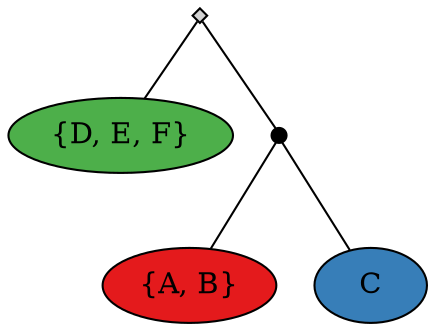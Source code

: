 digraph legend {
  node [style=filled, colorscheme=set19];
  "{A, B}" [fillcolor=1];
  "C" [fillcolor=2];
  "{D, E, F}" [fillcolor=3];
  "Inner" [shape=point,style=filled,label="",height=.1,width=.1] ;
  "FalseRoot" [shape=diamond,style=filled,label="",height=.1,width=.1] ;
  "FalseRoot" -> "Inner" [dir = none]
  "FalseRoot" -> "{D, E, F}" [dir = none]
  "Inner" -> "{A, B}" [dir = none]
  "Inner" -> "C" [dir = none]
}
